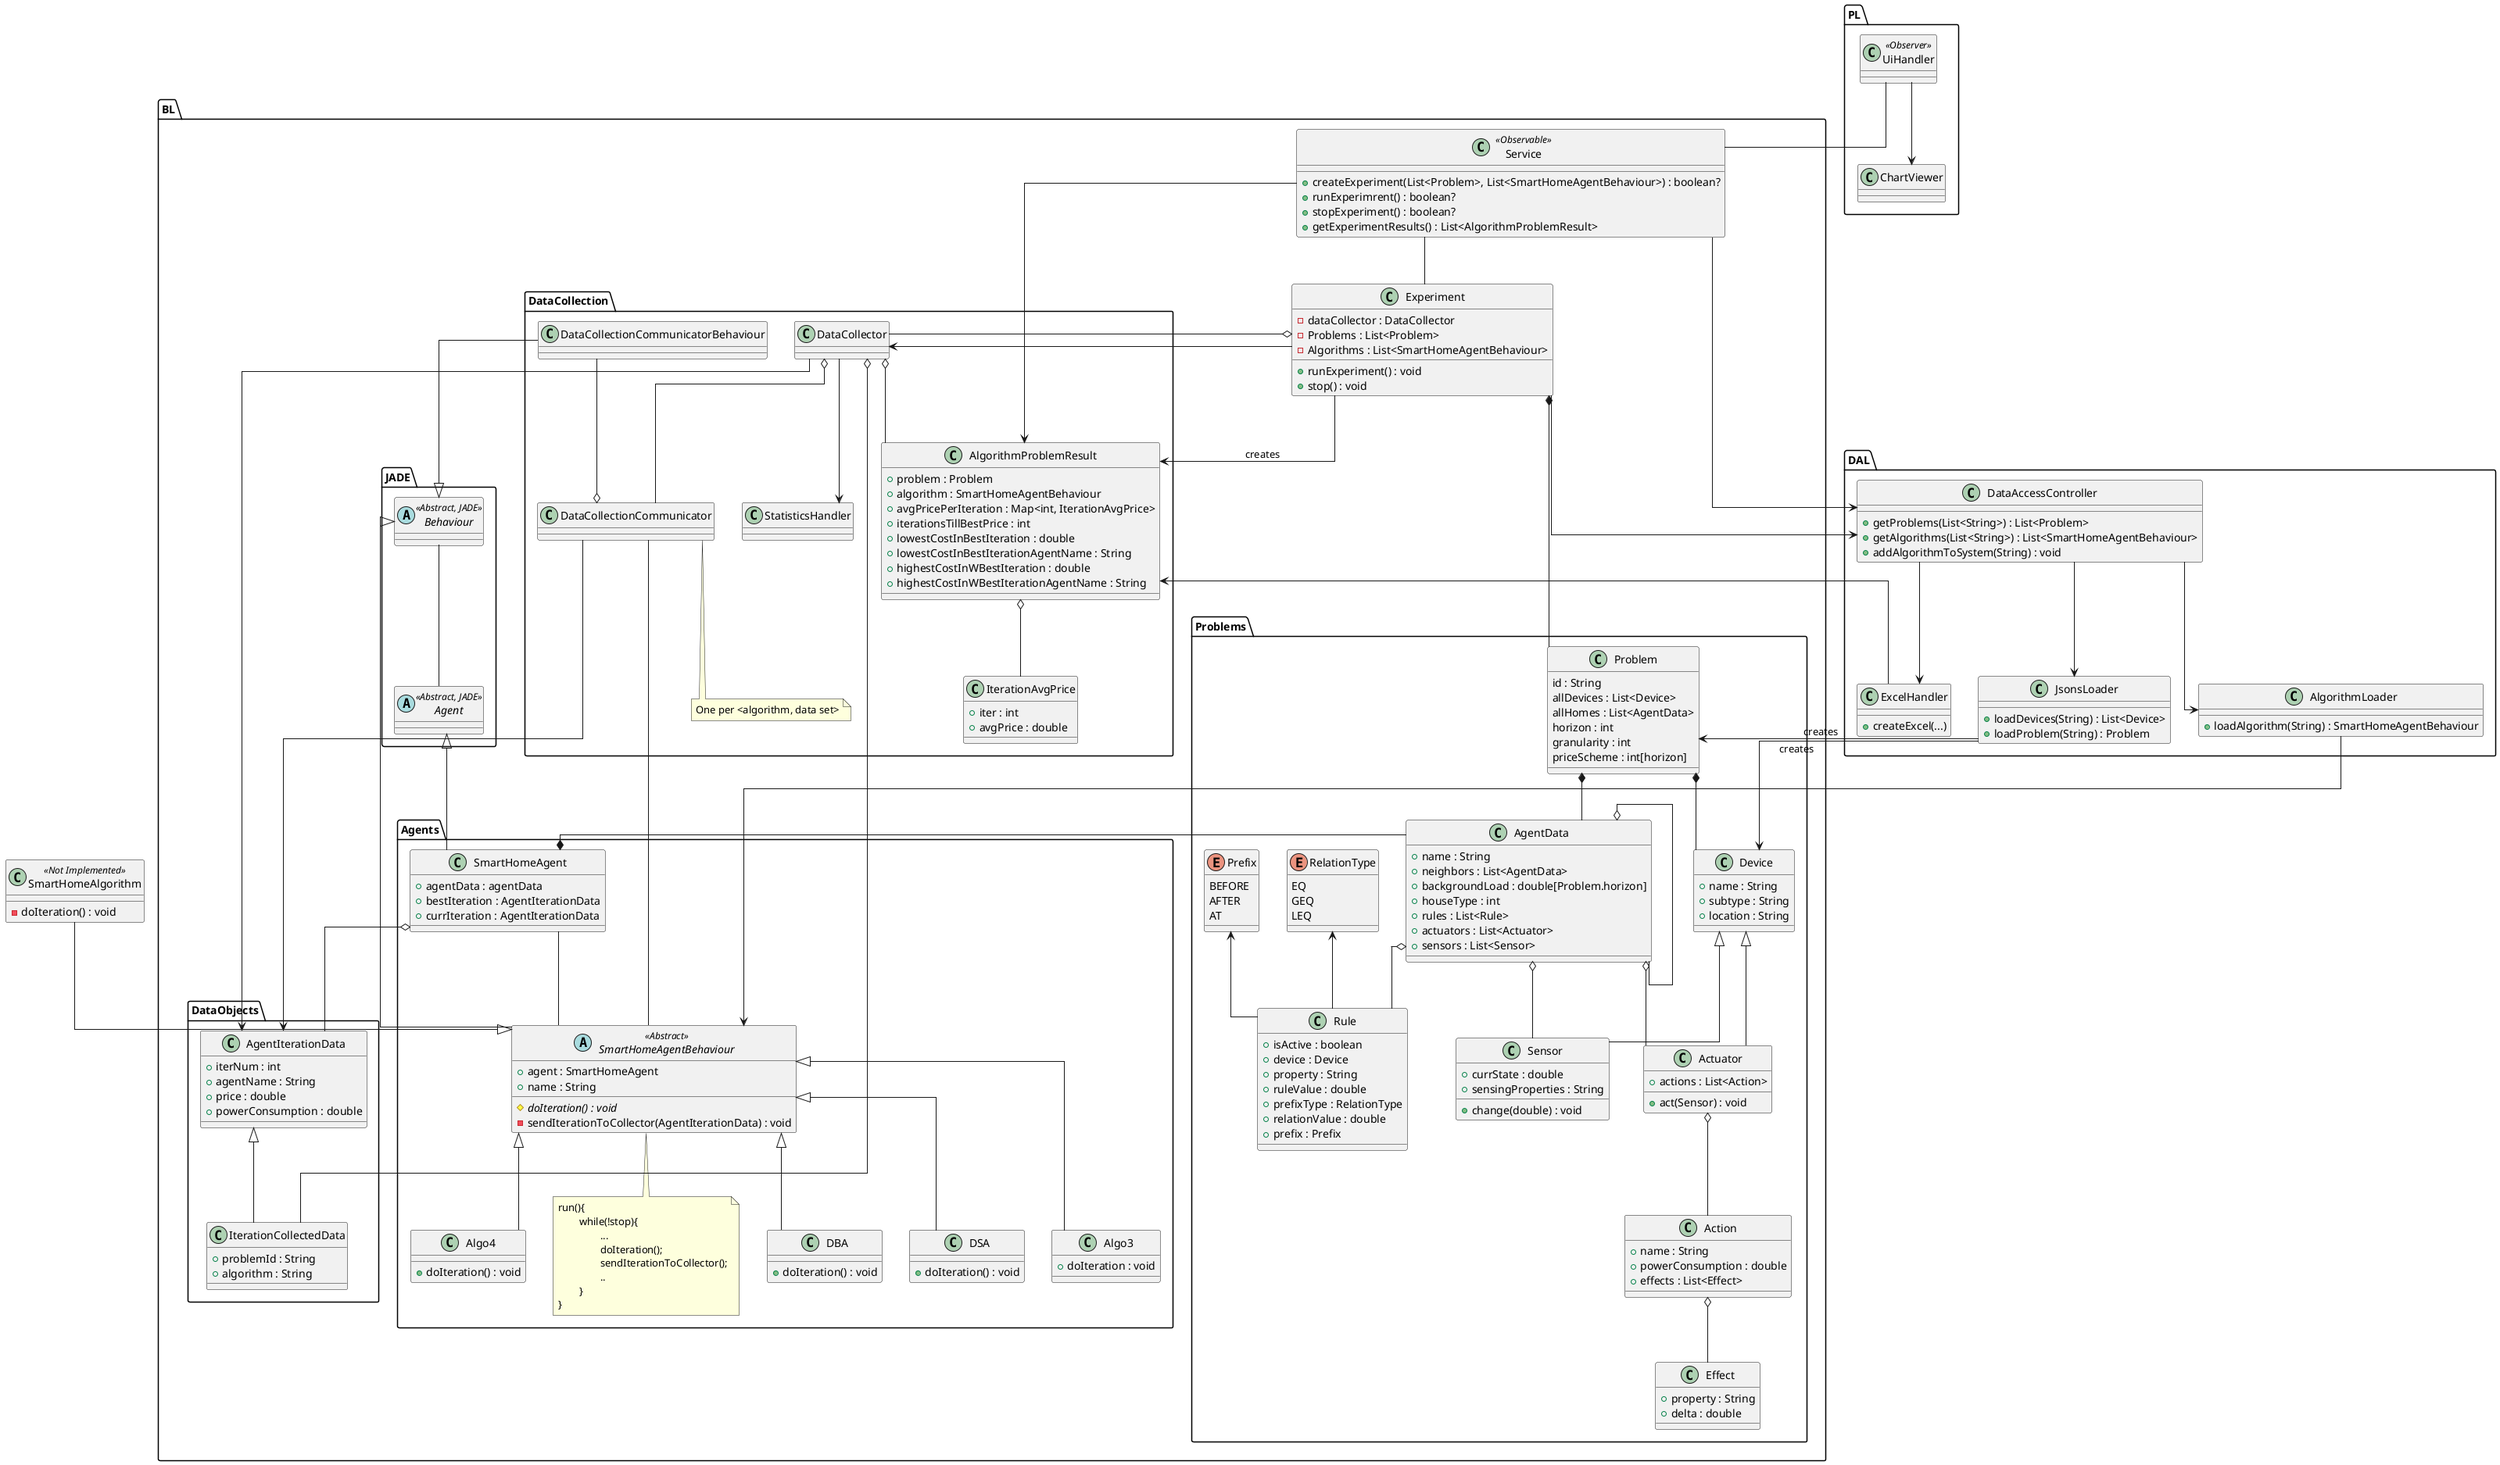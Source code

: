 @startuml
'skinparam classAttributeIconSize 0
'left to right direction
skinparam linetype ortho


package BL {

	package JADE {

		abstract class Agent <<Abstract, JADE>>
		abstract class Behaviour <<Abstract, JADE>>
		Behaviour -- Agent
	}

	package Problems {
		
		class Device {
			+name : String
			+subtype : String
			+location : String
		}

		class Sensor {
			+currState : double
			+sensingProperties : String
			+change(double) : void
		}

		class Actuator {
			+actions : List<Action>
			+act(Sensor) : void
		}

		class Effect {
			+property : String
			+delta : double
		}

		class Action {
			+name : String
			+powerConsumption : double
			+effects : List<Effect>
		}

		enum RelationType {
			EQ
			GEQ
			LEQ
		}

		enum Prefix {
			BEFORE
			AFTER
			AT
		}

		class Rule {
			+isActive : boolean
			+device : Device
			+property : String
			+ruleValue : double
			+prefixType : RelationType
			+relationValue : double
			+prefix : Prefix
		}

		class AgentData {
			+name : String
			+neighbors : List<AgentData>
			+backgroundLoad : double[Problem.horizon]
			+houseType : int
			+rules : List<Rule>
			+actuators : List<Actuator>
			+sensors : List<Sensor>
		}

		class Problem {
			id : String
			allDevices : List<Device>
			allHomes : List<AgentData>
			horizon : int
			granularity : int
			priceScheme : int[horizon]
		}

		Device <|-- Sensor
		Device <|-- Actuator

		Actuator o-- Action
		Action o-- Effect

		Problem *-- AgentData
		AgentData o-- Sensor
		AgentData o-- Actuator
		AgentData o- AgentData
		AgentData o-- Rule

		Prefix <-- Rule
		RelationType <-- Rule
	}

	package Agents {
		class SmartHomeAgent {
			+agentData : agentData
			+bestIteration : AgentIterationData
			+currIteration : AgentIterationData
		}

		Note "run(){\n\twhile(!stop){\n\t\t...\n\t\tdoIteration();\n\t\tsendIterationToCollector();\n\t\t..\n\t}\n}" as smabNote

		abstract class SmartHomeAgentBehaviour <<Abstract>> {
			+agent : SmartHomeAgent
			+name : String
			#{abstract} doIteration() : void
			-sendIterationToCollector(AgentIterationData) : void
		}

		class DBA {
			+doIteration() : void
		}

		class DSA {
			+doIteration() : void
		}

		class Algo3 {
			+doIteration : void
		}

		class Algo4 {
			+doIteration() : void
		}


		Agent <|-- SmartHomeAgent
		Behaviour <|-- SmartHomeAgentBehaviour
		SmartHomeAgent -- SmartHomeAgentBehaviour

		SmartHomeAgentBehaviour .. smabNote

		Problem *-- Device

		SmartHomeAgentBehaviour <|-- DBA
		SmartHomeAgentBehaviour <|-- DSA
		SmartHomeAgentBehaviour <|-- Algo3
		SmartHomeAgentBehaviour <|-- Algo4
	}

	package DataObjects {

		class AgentIterationData {
			+iterNum : int
			+agentName : String
			+price : double
			+powerConsumption : double
		}

		class IterationCollectedData {

			+problemId : String
			+algorithm : String
		} 

		AgentIterationData <|-- IterationCollectedData
	}

	package DataCollection {

		class DataCollector {
		}

		class DataCollectionCommunicator {

		}

		class DataCollectionCommunicatorBehaviour {

		}

		Note "One per <algorithm, data set>" as CollectorCommNote

		class StatisticsHandler {

		}

		class IterationAvgPrice {
			+iter : int
			+avgPrice : double
		}


		class AlgorithmProblemResult {
			+problem : Problem
			+algorithm : SmartHomeAgentBehaviour
			+avgPricePerIteration : Map<int, IterationAvgPrice>
			+iterationsTillBestPrice : int
			+lowestCostInBestIteration : double
			+lowestCostInBestIterationAgentName : String
			+highestCostInWBestIteration : double
			+highestCostInWBestIterationAgentName : String
		}

		DataCollector o-- DataCollectionCommunicator
		DataCollector o-- IterationCollectedData
		DataCollectionCommunicatorBehaviour --|> Behaviour
		DataCollectionCommunicatorBehaviour --o DataCollectionCommunicator
		DataCollector --> StatisticsHandler

		DataCollectionCommunicator .. CollectorCommNote

		SmartHomeAgent o-- AgentIterationData
		AlgorithmProblemResult o-- IterationAvgPrice
	}

	class Experiment {
		-dataCollector : DataCollector
		-Problems : List<Problem>
		-Algorithms : List<SmartHomeAgentBehaviour>
		+runExperiment() : void
		+stop() : void
	}

	class Service <<Observable>> {
		+createExperiment(List<Problem>, List<SmartHomeAgentBehaviour>) : boolean?
		+runExperimrent() : boolean?
		+stopExperiment() : boolean?
		+getExperimentResults() : List<AlgorithmProblemResult>

	}

	Service -- Experiment
	Service --> AlgorithmProblemResult
	Experiment o-- DataCollector
	Experiment *-- Problem
	SmartHomeAgent *- AgentData
	DataCollector o-- AlgorithmProblemResult

	Experiment --> AlgorithmProblemResult : creates

	DataCollectionCommunicator -- SmartHomeAgentBehaviour
	DataCollectionCommunicator --> AgentIterationData
	DataCollector --> AgentIterationData
}

package PL {
	class UiHandler <<Observer>> {

	}

	class ChartViewer {

	}

	UiHandler --> ChartViewer
}

package DAL {

	class ExcelHandler {
		+createExcel(...)

	}

	class JsonsLoader {
		+loadDevices(String) : List<Device>
		+loadProblem(String) : Problem
	}

	class AlgorithmLoader {
		+loadAlgorithm(String) : SmartHomeAgentBehaviour
	}

	class DataAccessController {
		+getProblems(List<String>) : List<Problem>
		+getAlgorithms(List<String>) : List<SmartHomeAgentBehaviour>
		+addAlgorithmToSystem(String) : void
	}

	DataAccessController --> AlgorithmLoader
	DataAccessController --> JsonsLoader
	DataAccessController --> ExcelHandler
}


class SmartHomeAlgorithm <<Not Implemented>> {
	-doIteration() : void
}

'**********out of package connections:************
JsonsLoader --> Device : creates
JsonsLoader -> Problem : creates
AlgorithmLoader --> SmartHomeAgentBehaviour

Experiment -> DataCollector
Experiment --> DataAccessController

ExcelHandler -> AlgorithmProblemResult
Service -right-> DataAccessController

SmartHomeAlgorithm --|> SmartHomeAgentBehaviour

UiHandler -- Service


@enduml